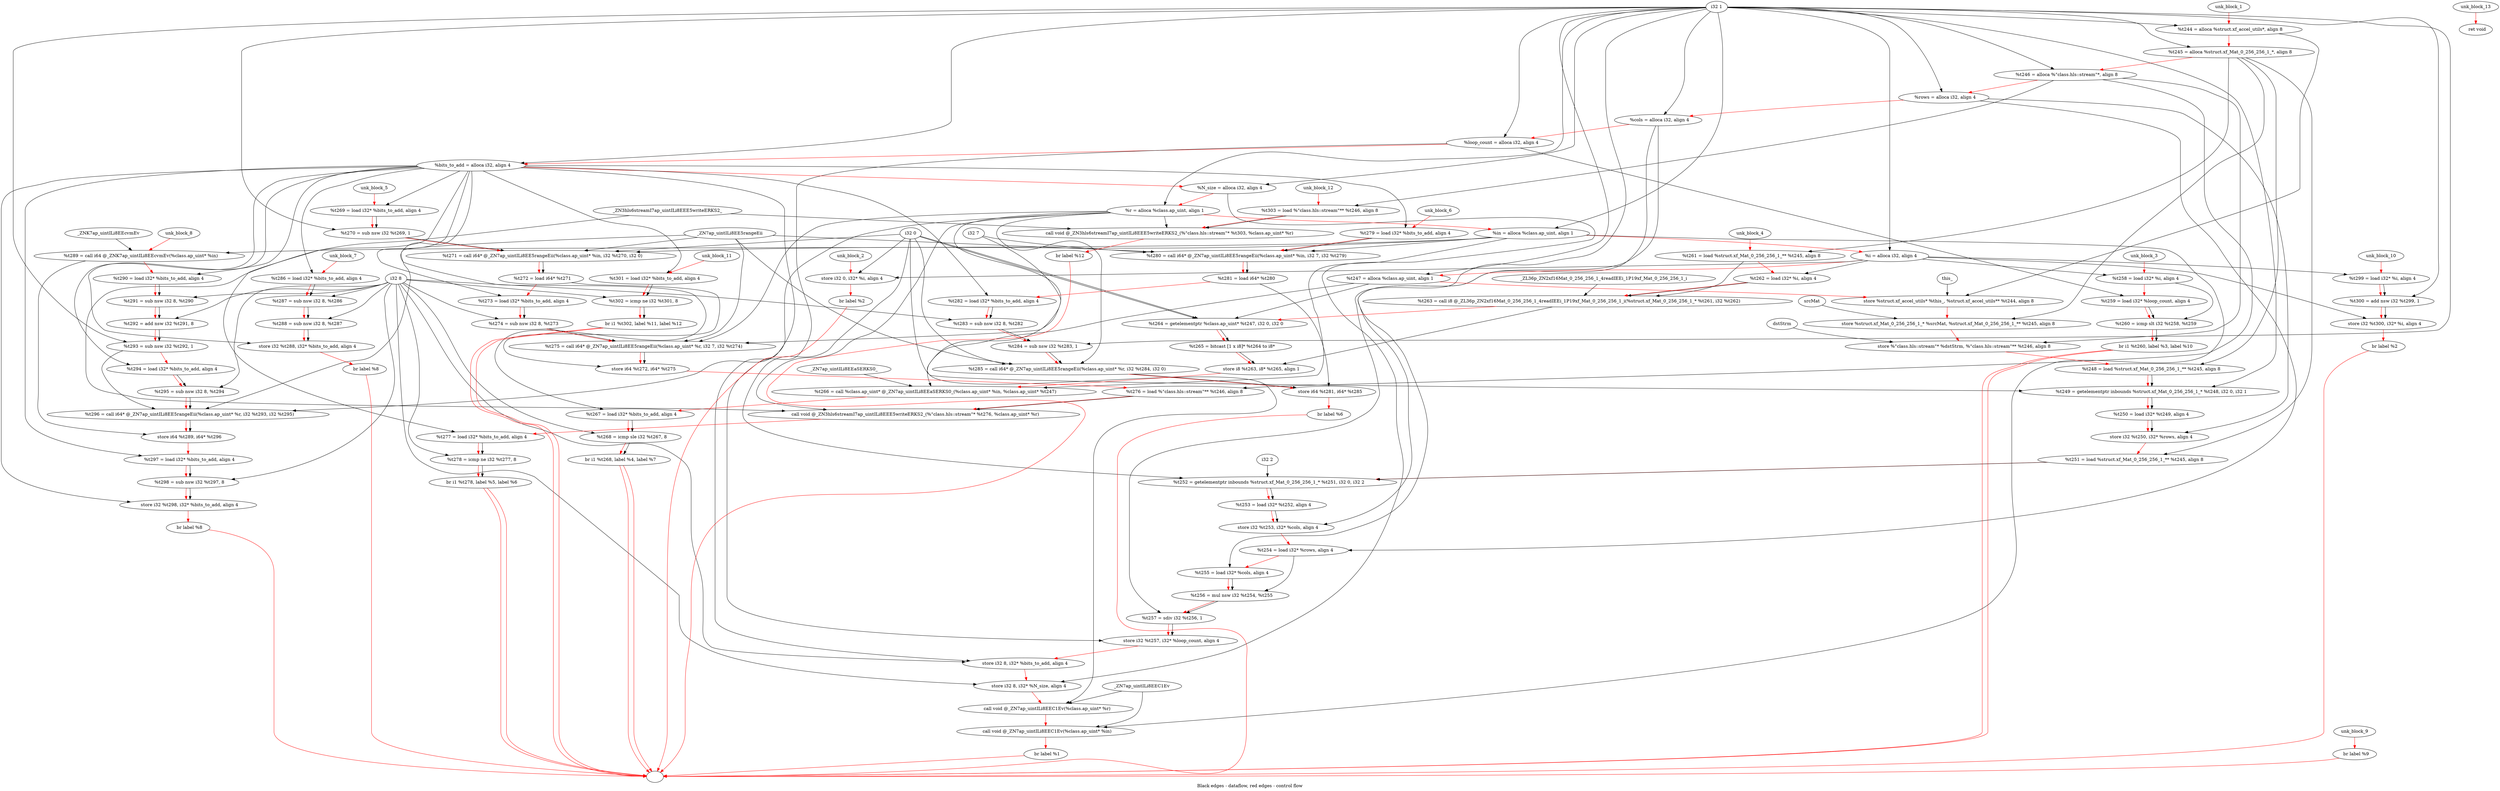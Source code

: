 digraph G {
compound=true
label="Black edges - dataflow, red edges - control flow"
"t244" [label="  %t244 = alloca %struct.xf_accel_utils*, align 8"]
"t245" [label="  %t245 = alloca %struct.xf_Mat_0_256_256_1_*, align 8"]
"t246" [label="  %t246 = alloca %\"class.hls::stream\"*, align 8"]
"rows" [label="  %rows = alloca i32, align 4"]
"cols" [label="  %cols = alloca i32, align 4"]
"loop_count" [label="  %loop_count = alloca i32, align 4"]
"bits_to_add" [label="  %bits_to_add = alloca i32, align 4"]
"N_size" [label="  %N_size = alloca i32, align 4"]
"r" [label="  %r = alloca %class.ap_uint, align 1"]
"in" [label="  %in = alloca %class.ap_uint, align 1"]
"i" [label="  %i = alloca i32, align 4"]
"t247" [label="  %t247 = alloca %class.ap_uint, align 1"]
"_1" [label="  store %struct.xf_accel_utils* %this_, %struct.xf_accel_utils** %t244, align 8"]
"_2" [label="  store %struct.xf_Mat_0_256_256_1_* %srcMat, %struct.xf_Mat_0_256_256_1_** %t245, align 8"]
"_3" [label="  store %\"class.hls::stream\"* %dstStrm, %\"class.hls::stream\"** %t246, align 8"]
"t248" [label="  %t248 = load %struct.xf_Mat_0_256_256_1_** %t245, align 8"]
"t249" [label="  %t249 = getelementptr inbounds %struct.xf_Mat_0_256_256_1_* %t248, i32 0, i32 1"]
"t250" [label="  %t250 = load i32* %t249, align 4"]
"_4" [label="  store i32 %t250, i32* %rows, align 4"]
"t251" [label="  %t251 = load %struct.xf_Mat_0_256_256_1_** %t245, align 8"]
"t252" [label="  %t252 = getelementptr inbounds %struct.xf_Mat_0_256_256_1_* %t251, i32 0, i32 2"]
"t253" [label="  %t253 = load i32* %t252, align 4"]
"_5" [label="  store i32 %t253, i32* %cols, align 4"]
"t254" [label="  %t254 = load i32* %rows, align 4"]
"t255" [label="  %t255 = load i32* %cols, align 4"]
"t256" [label="  %t256 = mul nsw i32 %t254, %t255"]
"t257" [label="  %t257 = sdiv i32 %t256, 1"]
"_6" [label="  store i32 %t257, i32* %loop_count, align 4"]
"_7" [label="  store i32 8, i32* %bits_to_add, align 4"]
"_8" [label="  store i32 8, i32* %N_size, align 4"]
"_9" [label="  call void @_ZN7ap_uintILi8EEC1Ev(%class.ap_uint* %r)"]
"_10" [label="  call void @_ZN7ap_uintILi8EEC1Ev(%class.ap_uint* %in)"]
"_11" [label="  br label %1"]
"unk_block_1" -> "t244"[color=red]
"i32 1" -> "t244"
"t244" -> "t245"[color=red weight=2]
"i32 1" -> "t245"
"t245" -> "t246"[color=red weight=2]
"i32 1" -> "t246"
"t246" -> "rows"[color=red weight=2]
"i32 1" -> "rows"
"rows" -> "cols"[color=red weight=2]
"i32 1" -> "cols"
"cols" -> "loop_count"[color=red weight=2]
"i32 1" -> "loop_count"
"loop_count" -> "bits_to_add"[color=red weight=2]
"i32 1" -> "bits_to_add"
"bits_to_add" -> "N_size"[color=red weight=2]
"i32 1" -> "N_size"
"N_size" -> "r"[color=red weight=2]
"i32 1" -> "r"
"r" -> "in"[color=red weight=2]
"i32 1" -> "in"
"in" -> "i"[color=red weight=2]
"i32 1" -> "i"
"i" -> "t247"[color=red weight=2]
"i32 1" -> "t247"
"t247" -> "_1"[color=red weight=2]
"this_" -> "_1"
"t244" -> "_1"
"_1" -> "_2"[color=red weight=2]
"srcMat" -> "_2"
"t245" -> "_2"
"_2" -> "_3"[color=red weight=2]
"dstStrm" -> "_3"
"t246" -> "_3"
"_3" -> "t248"[color=red weight=2]
"t245" -> "t248"
"t248" -> "t249"[color=red weight=2]
"t248" -> "t249"
"i32 0" -> "t249"
"i32 1" -> "t249"
"t249" -> "t250"[color=red weight=2]
"t249" -> "t250"
"t250" -> "_4"[color=red weight=2]
"t250" -> "_4"
"rows" -> "_4"
"_4" -> "t251"[color=red weight=2]
"t245" -> "t251"
"t251" -> "t252"[color=red weight=2]
"t251" -> "t252"
"i32 0" -> "t252"
"i32 2" -> "t252"
"t252" -> "t253"[color=red weight=2]
"t252" -> "t253"
"t253" -> "_5"[color=red weight=2]
"t253" -> "_5"
"cols" -> "_5"
"_5" -> "t254"[color=red weight=2]
"rows" -> "t254"
"t254" -> "t255"[color=red weight=2]
"cols" -> "t255"
"t255" -> "t256"[color=red weight=2]
"t254" -> "t256"
"t255" -> "t256"
"t256" -> "t257"[color=red weight=2]
"t256" -> "t257"
"i32 1" -> "t257"
"t257" -> "_6"[color=red weight=2]
"t257" -> "_6"
"loop_count" -> "_6"
"_6" -> "_7"[color=red weight=2]
"i32 8" -> "_7"
"bits_to_add" -> "_7"
"_7" -> "_8"[color=red weight=2]
"i32 8" -> "_8"
"N_size" -> "_8"
"_8" -> "_9"[color=red weight=2]
"r" -> "_9"
"_ZN7ap_uintILi8EEC1Ev" -> "_9"
"_9" -> "_10"[color=red weight=2]
"in" -> "_10"
"_ZN7ap_uintILi8EEC1Ev" -> "_10"
"_10" -> "_11"[color=red weight=2]
"_11" -> ""[color=red]

"_12" [label="  store i32 0, i32* %i, align 4"]
"_13" [label="  br label %2"]
"unk_block_2" -> "_12"[color=red]
"i32 0" -> "_12"
"i" -> "_12"
"_12" -> "_13"[color=red weight=2]
"_13" -> ""[color=red]

"t258" [label="  %t258 = load i32* %i, align 4"]
"t259" [label="  %t259 = load i32* %loop_count, align 4"]
"t260" [label="  %t260 = icmp slt i32 %t258, %t259"]
"_14" [label="  br i1 %t260, label %3, label %10"]
"unk_block_3" -> "t258"[color=red]
"i" -> "t258"
"t258" -> "t259"[color=red weight=2]
"loop_count" -> "t259"
"t259" -> "t260"[color=red weight=2]
"t258" -> "t260"
"t259" -> "t260"
"t260" -> "_14"[color=red weight=2]
"t260" -> "_14"
"_14" -> ""[color=red]
"_14" -> ""[color=red]

"t261" [label="  %t261 = load %struct.xf_Mat_0_256_256_1_** %t245, align 8"]
"t262" [label="  %t262 = load i32* %i, align 4"]
"t263" [label="  %t263 = call i8 @_ZL36p_ZN2xf16Mat_0_256_256_1_4readIEEi_1P19xf_Mat_0_256_256_1_i(%struct.xf_Mat_0_256_256_1_* %t261, i32 %t262)"]
"t264" [label="  %t264 = getelementptr %class.ap_uint* %t247, i32 0, i32 0"]
"t265" [label="  %t265 = bitcast [1 x i8]* %t264 to i8*"]
"_15" [label="  store i8 %t263, i8* %t265, align 1"]
"t266" [label="  %t266 = call %class.ap_uint* @_ZN7ap_uintILi8EEaSERKS0_(%class.ap_uint* %in, %class.ap_uint* %t247)"]
"t267" [label="  %t267 = load i32* %bits_to_add, align 4"]
"t268" [label="  %t268 = icmp sle i32 %t267, 8"]
"_16" [label="  br i1 %t268, label %4, label %7"]
"unk_block_4" -> "t261"[color=red]
"t245" -> "t261"
"t261" -> "t262"[color=red weight=2]
"i" -> "t262"
"t262" -> "t263"[color=red weight=2]
"t261" -> "t263"
"t262" -> "t263"
"_ZL36p_ZN2xf16Mat_0_256_256_1_4readIEEi_1P19xf_Mat_0_256_256_1_i" -> "t263"
"t263" -> "t264"[color=red weight=2]
"t247" -> "t264"
"i32 0" -> "t264"
"i32 0" -> "t264"
"t264" -> "t265"[color=red weight=2]
"t264" -> "t265"
"t265" -> "_15"[color=red weight=2]
"t263" -> "_15"
"t265" -> "_15"
"_15" -> "t266"[color=red weight=2]
"in" -> "t266"
"t247" -> "t266"
"_ZN7ap_uintILi8EEaSERKS0_" -> "t266"
"t266" -> "t267"[color=red weight=2]
"bits_to_add" -> "t267"
"t267" -> "t268"[color=red weight=2]
"t267" -> "t268"
"i32 8" -> "t268"
"t268" -> "_16"[color=red weight=2]
"t268" -> "_16"
"_16" -> ""[color=red]
"_16" -> ""[color=red]

"t269" [label="  %t269 = load i32* %bits_to_add, align 4"]
"t270" [label="  %t270 = sub nsw i32 %t269, 1"]
"t271" [label="  %t271 = call i64* @_ZN7ap_uintILi8EE5rangeEii(%class.ap_uint* %in, i32 %t270, i32 0)"]
"t272" [label="  %t272 = load i64* %t271"]
"t273" [label="  %t273 = load i32* %bits_to_add, align 4"]
"t274" [label="  %t274 = sub nsw i32 8, %t273"]
"t275" [label="  %t275 = call i64* @_ZN7ap_uintILi8EE5rangeEii(%class.ap_uint* %r, i32 7, i32 %t274)"]
"_17" [label="  store i64 %t272, i64* %t275"]
"t276" [label="  %t276 = load %\"class.hls::stream\"** %t246, align 8"]
"_18" [label="  call void @_ZN3hls6streamI7ap_uintILi8EEE5writeERKS2_(%\"class.hls::stream\"* %t276, %class.ap_uint* %r)"]
"t277" [label="  %t277 = load i32* %bits_to_add, align 4"]
"t278" [label="  %t278 = icmp ne i32 %t277, 8"]
"_19" [label="  br i1 %t278, label %5, label %6"]
"unk_block_5" -> "t269"[color=red]
"bits_to_add" -> "t269"
"t269" -> "t270"[color=red weight=2]
"t269" -> "t270"
"i32 1" -> "t270"
"t270" -> "t271"[color=red weight=2]
"in" -> "t271"
"t270" -> "t271"
"i32 0" -> "t271"
"_ZN7ap_uintILi8EE5rangeEii" -> "t271"
"t271" -> "t272"[color=red weight=2]
"t271" -> "t272"
"t272" -> "t273"[color=red weight=2]
"bits_to_add" -> "t273"
"t273" -> "t274"[color=red weight=2]
"i32 8" -> "t274"
"t273" -> "t274"
"t274" -> "t275"[color=red weight=2]
"r" -> "t275"
"i32 7" -> "t275"
"t274" -> "t275"
"_ZN7ap_uintILi8EE5rangeEii" -> "t275"
"t275" -> "_17"[color=red weight=2]
"t272" -> "_17"
"t275" -> "_17"
"_17" -> "t276"[color=red weight=2]
"t246" -> "t276"
"t276" -> "_18"[color=red weight=2]
"t276" -> "_18"
"r" -> "_18"
"_ZN3hls6streamI7ap_uintILi8EEE5writeERKS2_" -> "_18"
"_18" -> "t277"[color=red weight=2]
"bits_to_add" -> "t277"
"t277" -> "t278"[color=red weight=2]
"t277" -> "t278"
"i32 8" -> "t278"
"t278" -> "_19"[color=red weight=2]
"t278" -> "_19"
"_19" -> ""[color=red]
"_19" -> ""[color=red]

"t279" [label="  %t279 = load i32* %bits_to_add, align 4"]
"t280" [label="  %t280 = call i64* @_ZN7ap_uintILi8EE5rangeEii(%class.ap_uint* %in, i32 7, i32 %t279)"]
"t281" [label="  %t281 = load i64* %t280"]
"t282" [label="  %t282 = load i32* %bits_to_add, align 4"]
"t283" [label="  %t283 = sub nsw i32 8, %t282"]
"t284" [label="  %t284 = sub nsw i32 %t283, 1"]
"t285" [label="  %t285 = call i64* @_ZN7ap_uintILi8EE5rangeEii(%class.ap_uint* %r, i32 %t284, i32 0)"]
"_20" [label="  store i64 %t281, i64* %t285"]
"_21" [label="  br label %6"]
"unk_block_6" -> "t279"[color=red]
"bits_to_add" -> "t279"
"t279" -> "t280"[color=red weight=2]
"in" -> "t280"
"i32 7" -> "t280"
"t279" -> "t280"
"_ZN7ap_uintILi8EE5rangeEii" -> "t280"
"t280" -> "t281"[color=red weight=2]
"t280" -> "t281"
"t281" -> "t282"[color=red weight=2]
"bits_to_add" -> "t282"
"t282" -> "t283"[color=red weight=2]
"i32 8" -> "t283"
"t282" -> "t283"
"t283" -> "t284"[color=red weight=2]
"t283" -> "t284"
"i32 1" -> "t284"
"t284" -> "t285"[color=red weight=2]
"r" -> "t285"
"t284" -> "t285"
"i32 0" -> "t285"
"_ZN7ap_uintILi8EE5rangeEii" -> "t285"
"t285" -> "_20"[color=red weight=2]
"t281" -> "_20"
"t285" -> "_20"
"_20" -> "_21"[color=red weight=2]
"_21" -> ""[color=red]

"t286" [label="  %t286 = load i32* %bits_to_add, align 4"]
"t287" [label="  %t287 = sub nsw i32 8, %t286"]
"t288" [label="  %t288 = sub nsw i32 8, %t287"]
"_22" [label="  store i32 %t288, i32* %bits_to_add, align 4"]
"_23" [label="  br label %8"]
"unk_block_7" -> "t286"[color=red]
"bits_to_add" -> "t286"
"t286" -> "t287"[color=red weight=2]
"i32 8" -> "t287"
"t286" -> "t287"
"t287" -> "t288"[color=red weight=2]
"i32 8" -> "t288"
"t287" -> "t288"
"t288" -> "_22"[color=red weight=2]
"t288" -> "_22"
"bits_to_add" -> "_22"
"_22" -> "_23"[color=red weight=2]
"_23" -> ""[color=red]

"t289" [label="  %t289 = call i64 @_ZNK7ap_uintILi8EEcvmEv(%class.ap_uint* %in)"]
"t290" [label="  %t290 = load i32* %bits_to_add, align 4"]
"t291" [label="  %t291 = sub nsw i32 8, %t290"]
"t292" [label="  %t292 = add nsw i32 %t291, 8"]
"t293" [label="  %t293 = sub nsw i32 %t292, 1"]
"t294" [label="  %t294 = load i32* %bits_to_add, align 4"]
"t295" [label="  %t295 = sub nsw i32 8, %t294"]
"t296" [label="  %t296 = call i64* @_ZN7ap_uintILi8EE5rangeEii(%class.ap_uint* %r, i32 %t293, i32 %t295)"]
"_24" [label="  store i64 %t289, i64* %t296"]
"t297" [label="  %t297 = load i32* %bits_to_add, align 4"]
"t298" [label="  %t298 = sub nsw i32 %t297, 8"]
"_25" [label="  store i32 %t298, i32* %bits_to_add, align 4"]
"_26" [label="  br label %8"]
"unk_block_8" -> "t289"[color=red]
"in" -> "t289"
"_ZNK7ap_uintILi8EEcvmEv" -> "t289"
"t289" -> "t290"[color=red weight=2]
"bits_to_add" -> "t290"
"t290" -> "t291"[color=red weight=2]
"i32 8" -> "t291"
"t290" -> "t291"
"t291" -> "t292"[color=red weight=2]
"t291" -> "t292"
"i32 8" -> "t292"
"t292" -> "t293"[color=red weight=2]
"t292" -> "t293"
"i32 1" -> "t293"
"t293" -> "t294"[color=red weight=2]
"bits_to_add" -> "t294"
"t294" -> "t295"[color=red weight=2]
"i32 8" -> "t295"
"t294" -> "t295"
"t295" -> "t296"[color=red weight=2]
"r" -> "t296"
"t293" -> "t296"
"t295" -> "t296"
"_ZN7ap_uintILi8EE5rangeEii" -> "t296"
"t296" -> "_24"[color=red weight=2]
"t289" -> "_24"
"t296" -> "_24"
"_24" -> "t297"[color=red weight=2]
"bits_to_add" -> "t297"
"t297" -> "t298"[color=red weight=2]
"t297" -> "t298"
"i32 8" -> "t298"
"t298" -> "_25"[color=red weight=2]
"t298" -> "_25"
"bits_to_add" -> "_25"
"_25" -> "_26"[color=red weight=2]
"_26" -> ""[color=red]

"_27" [label="  br label %9"]
"unk_block_9" -> "_27"[color=red]
"_27" -> ""[color=red]

"t299" [label="  %t299 = load i32* %i, align 4"]
"t300" [label="  %t300 = add nsw i32 %t299, 1"]
"_28" [label="  store i32 %t300, i32* %i, align 4"]
"_29" [label="  br label %2"]
"unk_block_10" -> "t299"[color=red]
"i" -> "t299"
"t299" -> "t300"[color=red weight=2]
"t299" -> "t300"
"i32 1" -> "t300"
"t300" -> "_28"[color=red weight=2]
"t300" -> "_28"
"i" -> "_28"
"_28" -> "_29"[color=red weight=2]
"_29" -> ""[color=red]

"t301" [label="  %t301 = load i32* %bits_to_add, align 4"]
"t302" [label="  %t302 = icmp ne i32 %t301, 8"]
"_30" [label="  br i1 %t302, label %11, label %12"]
"unk_block_11" -> "t301"[color=red]
"bits_to_add" -> "t301"
"t301" -> "t302"[color=red weight=2]
"t301" -> "t302"
"i32 8" -> "t302"
"t302" -> "_30"[color=red weight=2]
"t302" -> "_30"
"_30" -> ""[color=red]
"_30" -> ""[color=red]

"t303" [label="  %t303 = load %\"class.hls::stream\"** %t246, align 8"]
"_31" [label="  call void @_ZN3hls6streamI7ap_uintILi8EEE5writeERKS2_(%\"class.hls::stream\"* %t303, %class.ap_uint* %r)"]
"_32" [label="  br label %12"]
"unk_block_12" -> "t303"[color=red]
"t246" -> "t303"
"t303" -> "_31"[color=red weight=2]
"t303" -> "_31"
"r" -> "_31"
"_ZN3hls6streamI7ap_uintILi8EEE5writeERKS2_" -> "_31"
"_31" -> "_32"[color=red weight=2]
"_32" -> ""[color=red]

"_33" [label="  ret void"]
"unk_block_13" -> "_33"[color=red]

}
